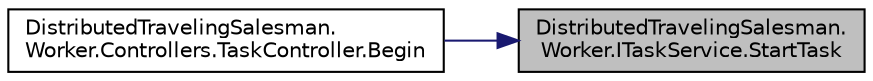 digraph "DistributedTravelingSalesman.Worker.ITaskService.StartTask"
{
 // INTERACTIVE_SVG=YES
 // LATEX_PDF_SIZE
  edge [fontname="Helvetica",fontsize="10",labelfontname="Helvetica",labelfontsize="10"];
  node [fontname="Helvetica",fontsize="10",shape=record];
  rankdir="RL";
  Node1 [label="DistributedTravelingSalesman.\lWorker.ITaskService.StartTask",height=0.2,width=0.4,color="black", fillcolor="grey75", style="filled", fontcolor="black",tooltip=" "];
  Node1 -> Node2 [dir="back",color="midnightblue",fontsize="10",style="solid",fontname="Helvetica"];
  Node2 [label="DistributedTravelingSalesman.\lWorker.Controllers.TaskController.Begin",height=0.2,width=0.4,color="black", fillcolor="white", style="filled",URL="$class_distributed_traveling_salesman_1_1_worker_1_1_controllers_1_1_task_controller.html#a6b885989182be7d2c313d5083a99b925",tooltip=" "];
}
